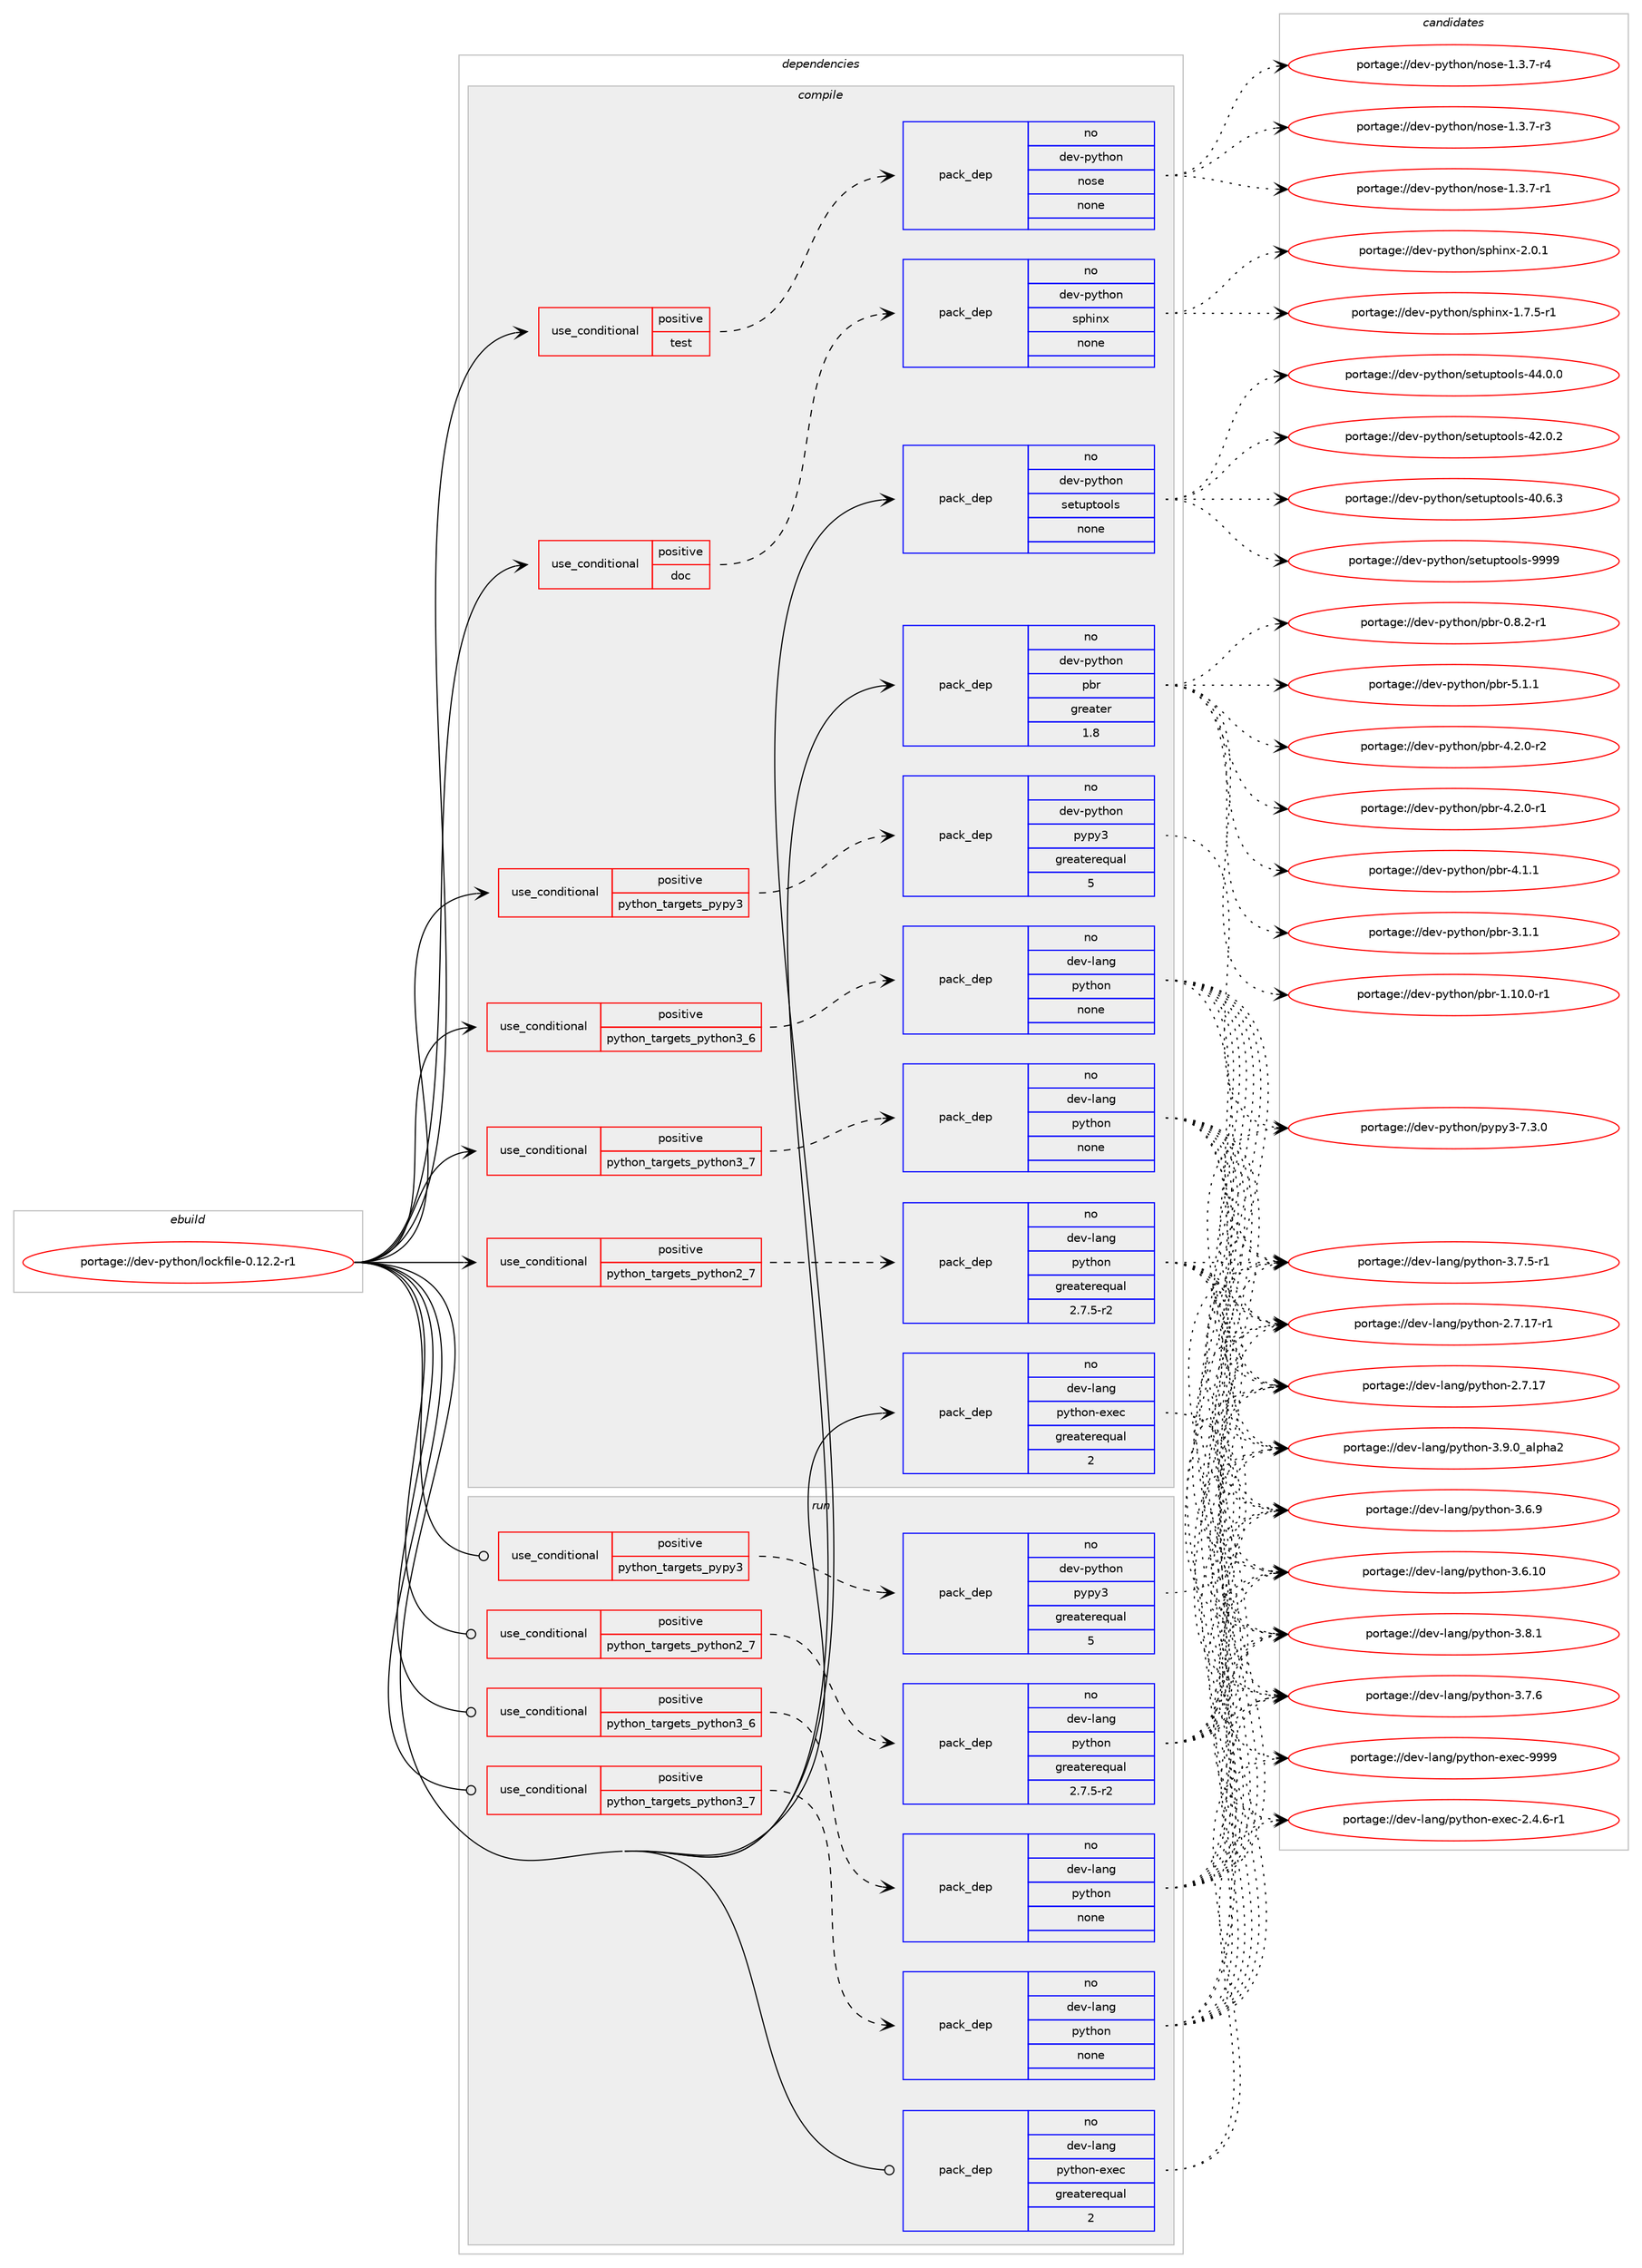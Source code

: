 digraph prolog {

# *************
# Graph options
# *************

newrank=true;
concentrate=true;
compound=true;
graph [rankdir=LR,fontname=Helvetica,fontsize=10,ranksep=1.5];#, ranksep=2.5, nodesep=0.2];
edge  [arrowhead=vee];
node  [fontname=Helvetica,fontsize=10];

# **********
# The ebuild
# **********

subgraph cluster_leftcol {
color=gray;
rank=same;
label=<<i>ebuild</i>>;
id [label="portage://dev-python/lockfile-0.12.2-r1", color=red, width=4, href="../dev-python/lockfile-0.12.2-r1.svg"];
}

# ****************
# The dependencies
# ****************

subgraph cluster_midcol {
color=gray;
label=<<i>dependencies</i>>;
subgraph cluster_compile {
fillcolor="#eeeeee";
style=filled;
label=<<i>compile</i>>;
subgraph cond113340 {
dependency451831 [label=<<TABLE BORDER="0" CELLBORDER="1" CELLSPACING="0" CELLPADDING="4"><TR><TD ROWSPAN="3" CELLPADDING="10">use_conditional</TD></TR><TR><TD>positive</TD></TR><TR><TD>doc</TD></TR></TABLE>>, shape=none, color=red];
subgraph pack333511 {
dependency451832 [label=<<TABLE BORDER="0" CELLBORDER="1" CELLSPACING="0" CELLPADDING="4" WIDTH="220"><TR><TD ROWSPAN="6" CELLPADDING="30">pack_dep</TD></TR><TR><TD WIDTH="110">no</TD></TR><TR><TD>dev-python</TD></TR><TR><TD>sphinx</TD></TR><TR><TD>none</TD></TR><TR><TD></TD></TR></TABLE>>, shape=none, color=blue];
}
dependency451831:e -> dependency451832:w [weight=20,style="dashed",arrowhead="vee"];
}
id:e -> dependency451831:w [weight=20,style="solid",arrowhead="vee"];
subgraph cond113341 {
dependency451833 [label=<<TABLE BORDER="0" CELLBORDER="1" CELLSPACING="0" CELLPADDING="4"><TR><TD ROWSPAN="3" CELLPADDING="10">use_conditional</TD></TR><TR><TD>positive</TD></TR><TR><TD>python_targets_pypy3</TD></TR></TABLE>>, shape=none, color=red];
subgraph pack333512 {
dependency451834 [label=<<TABLE BORDER="0" CELLBORDER="1" CELLSPACING="0" CELLPADDING="4" WIDTH="220"><TR><TD ROWSPAN="6" CELLPADDING="30">pack_dep</TD></TR><TR><TD WIDTH="110">no</TD></TR><TR><TD>dev-python</TD></TR><TR><TD>pypy3</TD></TR><TR><TD>greaterequal</TD></TR><TR><TD>5</TD></TR></TABLE>>, shape=none, color=blue];
}
dependency451833:e -> dependency451834:w [weight=20,style="dashed",arrowhead="vee"];
}
id:e -> dependency451833:w [weight=20,style="solid",arrowhead="vee"];
subgraph cond113342 {
dependency451835 [label=<<TABLE BORDER="0" CELLBORDER="1" CELLSPACING="0" CELLPADDING="4"><TR><TD ROWSPAN="3" CELLPADDING="10">use_conditional</TD></TR><TR><TD>positive</TD></TR><TR><TD>python_targets_python2_7</TD></TR></TABLE>>, shape=none, color=red];
subgraph pack333513 {
dependency451836 [label=<<TABLE BORDER="0" CELLBORDER="1" CELLSPACING="0" CELLPADDING="4" WIDTH="220"><TR><TD ROWSPAN="6" CELLPADDING="30">pack_dep</TD></TR><TR><TD WIDTH="110">no</TD></TR><TR><TD>dev-lang</TD></TR><TR><TD>python</TD></TR><TR><TD>greaterequal</TD></TR><TR><TD>2.7.5-r2</TD></TR></TABLE>>, shape=none, color=blue];
}
dependency451835:e -> dependency451836:w [weight=20,style="dashed",arrowhead="vee"];
}
id:e -> dependency451835:w [weight=20,style="solid",arrowhead="vee"];
subgraph cond113343 {
dependency451837 [label=<<TABLE BORDER="0" CELLBORDER="1" CELLSPACING="0" CELLPADDING="4"><TR><TD ROWSPAN="3" CELLPADDING="10">use_conditional</TD></TR><TR><TD>positive</TD></TR><TR><TD>python_targets_python3_6</TD></TR></TABLE>>, shape=none, color=red];
subgraph pack333514 {
dependency451838 [label=<<TABLE BORDER="0" CELLBORDER="1" CELLSPACING="0" CELLPADDING="4" WIDTH="220"><TR><TD ROWSPAN="6" CELLPADDING="30">pack_dep</TD></TR><TR><TD WIDTH="110">no</TD></TR><TR><TD>dev-lang</TD></TR><TR><TD>python</TD></TR><TR><TD>none</TD></TR><TR><TD></TD></TR></TABLE>>, shape=none, color=blue];
}
dependency451837:e -> dependency451838:w [weight=20,style="dashed",arrowhead="vee"];
}
id:e -> dependency451837:w [weight=20,style="solid",arrowhead="vee"];
subgraph cond113344 {
dependency451839 [label=<<TABLE BORDER="0" CELLBORDER="1" CELLSPACING="0" CELLPADDING="4"><TR><TD ROWSPAN="3" CELLPADDING="10">use_conditional</TD></TR><TR><TD>positive</TD></TR><TR><TD>python_targets_python3_7</TD></TR></TABLE>>, shape=none, color=red];
subgraph pack333515 {
dependency451840 [label=<<TABLE BORDER="0" CELLBORDER="1" CELLSPACING="0" CELLPADDING="4" WIDTH="220"><TR><TD ROWSPAN="6" CELLPADDING="30">pack_dep</TD></TR><TR><TD WIDTH="110">no</TD></TR><TR><TD>dev-lang</TD></TR><TR><TD>python</TD></TR><TR><TD>none</TD></TR><TR><TD></TD></TR></TABLE>>, shape=none, color=blue];
}
dependency451839:e -> dependency451840:w [weight=20,style="dashed",arrowhead="vee"];
}
id:e -> dependency451839:w [weight=20,style="solid",arrowhead="vee"];
subgraph cond113345 {
dependency451841 [label=<<TABLE BORDER="0" CELLBORDER="1" CELLSPACING="0" CELLPADDING="4"><TR><TD ROWSPAN="3" CELLPADDING="10">use_conditional</TD></TR><TR><TD>positive</TD></TR><TR><TD>test</TD></TR></TABLE>>, shape=none, color=red];
subgraph pack333516 {
dependency451842 [label=<<TABLE BORDER="0" CELLBORDER="1" CELLSPACING="0" CELLPADDING="4" WIDTH="220"><TR><TD ROWSPAN="6" CELLPADDING="30">pack_dep</TD></TR><TR><TD WIDTH="110">no</TD></TR><TR><TD>dev-python</TD></TR><TR><TD>nose</TD></TR><TR><TD>none</TD></TR><TR><TD></TD></TR></TABLE>>, shape=none, color=blue];
}
dependency451841:e -> dependency451842:w [weight=20,style="dashed",arrowhead="vee"];
}
id:e -> dependency451841:w [weight=20,style="solid",arrowhead="vee"];
subgraph pack333517 {
dependency451843 [label=<<TABLE BORDER="0" CELLBORDER="1" CELLSPACING="0" CELLPADDING="4" WIDTH="220"><TR><TD ROWSPAN="6" CELLPADDING="30">pack_dep</TD></TR><TR><TD WIDTH="110">no</TD></TR><TR><TD>dev-lang</TD></TR><TR><TD>python-exec</TD></TR><TR><TD>greaterequal</TD></TR><TR><TD>2</TD></TR></TABLE>>, shape=none, color=blue];
}
id:e -> dependency451843:w [weight=20,style="solid",arrowhead="vee"];
subgraph pack333518 {
dependency451844 [label=<<TABLE BORDER="0" CELLBORDER="1" CELLSPACING="0" CELLPADDING="4" WIDTH="220"><TR><TD ROWSPAN="6" CELLPADDING="30">pack_dep</TD></TR><TR><TD WIDTH="110">no</TD></TR><TR><TD>dev-python</TD></TR><TR><TD>pbr</TD></TR><TR><TD>greater</TD></TR><TR><TD>1.8</TD></TR></TABLE>>, shape=none, color=blue];
}
id:e -> dependency451844:w [weight=20,style="solid",arrowhead="vee"];
subgraph pack333519 {
dependency451845 [label=<<TABLE BORDER="0" CELLBORDER="1" CELLSPACING="0" CELLPADDING="4" WIDTH="220"><TR><TD ROWSPAN="6" CELLPADDING="30">pack_dep</TD></TR><TR><TD WIDTH="110">no</TD></TR><TR><TD>dev-python</TD></TR><TR><TD>setuptools</TD></TR><TR><TD>none</TD></TR><TR><TD></TD></TR></TABLE>>, shape=none, color=blue];
}
id:e -> dependency451845:w [weight=20,style="solid",arrowhead="vee"];
}
subgraph cluster_compileandrun {
fillcolor="#eeeeee";
style=filled;
label=<<i>compile and run</i>>;
}
subgraph cluster_run {
fillcolor="#eeeeee";
style=filled;
label=<<i>run</i>>;
subgraph cond113346 {
dependency451846 [label=<<TABLE BORDER="0" CELLBORDER="1" CELLSPACING="0" CELLPADDING="4"><TR><TD ROWSPAN="3" CELLPADDING="10">use_conditional</TD></TR><TR><TD>positive</TD></TR><TR><TD>python_targets_pypy3</TD></TR></TABLE>>, shape=none, color=red];
subgraph pack333520 {
dependency451847 [label=<<TABLE BORDER="0" CELLBORDER="1" CELLSPACING="0" CELLPADDING="4" WIDTH="220"><TR><TD ROWSPAN="6" CELLPADDING="30">pack_dep</TD></TR><TR><TD WIDTH="110">no</TD></TR><TR><TD>dev-python</TD></TR><TR><TD>pypy3</TD></TR><TR><TD>greaterequal</TD></TR><TR><TD>5</TD></TR></TABLE>>, shape=none, color=blue];
}
dependency451846:e -> dependency451847:w [weight=20,style="dashed",arrowhead="vee"];
}
id:e -> dependency451846:w [weight=20,style="solid",arrowhead="odot"];
subgraph cond113347 {
dependency451848 [label=<<TABLE BORDER="0" CELLBORDER="1" CELLSPACING="0" CELLPADDING="4"><TR><TD ROWSPAN="3" CELLPADDING="10">use_conditional</TD></TR><TR><TD>positive</TD></TR><TR><TD>python_targets_python2_7</TD></TR></TABLE>>, shape=none, color=red];
subgraph pack333521 {
dependency451849 [label=<<TABLE BORDER="0" CELLBORDER="1" CELLSPACING="0" CELLPADDING="4" WIDTH="220"><TR><TD ROWSPAN="6" CELLPADDING="30">pack_dep</TD></TR><TR><TD WIDTH="110">no</TD></TR><TR><TD>dev-lang</TD></TR><TR><TD>python</TD></TR><TR><TD>greaterequal</TD></TR><TR><TD>2.7.5-r2</TD></TR></TABLE>>, shape=none, color=blue];
}
dependency451848:e -> dependency451849:w [weight=20,style="dashed",arrowhead="vee"];
}
id:e -> dependency451848:w [weight=20,style="solid",arrowhead="odot"];
subgraph cond113348 {
dependency451850 [label=<<TABLE BORDER="0" CELLBORDER="1" CELLSPACING="0" CELLPADDING="4"><TR><TD ROWSPAN="3" CELLPADDING="10">use_conditional</TD></TR><TR><TD>positive</TD></TR><TR><TD>python_targets_python3_6</TD></TR></TABLE>>, shape=none, color=red];
subgraph pack333522 {
dependency451851 [label=<<TABLE BORDER="0" CELLBORDER="1" CELLSPACING="0" CELLPADDING="4" WIDTH="220"><TR><TD ROWSPAN="6" CELLPADDING="30">pack_dep</TD></TR><TR><TD WIDTH="110">no</TD></TR><TR><TD>dev-lang</TD></TR><TR><TD>python</TD></TR><TR><TD>none</TD></TR><TR><TD></TD></TR></TABLE>>, shape=none, color=blue];
}
dependency451850:e -> dependency451851:w [weight=20,style="dashed",arrowhead="vee"];
}
id:e -> dependency451850:w [weight=20,style="solid",arrowhead="odot"];
subgraph cond113349 {
dependency451852 [label=<<TABLE BORDER="0" CELLBORDER="1" CELLSPACING="0" CELLPADDING="4"><TR><TD ROWSPAN="3" CELLPADDING="10">use_conditional</TD></TR><TR><TD>positive</TD></TR><TR><TD>python_targets_python3_7</TD></TR></TABLE>>, shape=none, color=red];
subgraph pack333523 {
dependency451853 [label=<<TABLE BORDER="0" CELLBORDER="1" CELLSPACING="0" CELLPADDING="4" WIDTH="220"><TR><TD ROWSPAN="6" CELLPADDING="30">pack_dep</TD></TR><TR><TD WIDTH="110">no</TD></TR><TR><TD>dev-lang</TD></TR><TR><TD>python</TD></TR><TR><TD>none</TD></TR><TR><TD></TD></TR></TABLE>>, shape=none, color=blue];
}
dependency451852:e -> dependency451853:w [weight=20,style="dashed",arrowhead="vee"];
}
id:e -> dependency451852:w [weight=20,style="solid",arrowhead="odot"];
subgraph pack333524 {
dependency451854 [label=<<TABLE BORDER="0" CELLBORDER="1" CELLSPACING="0" CELLPADDING="4" WIDTH="220"><TR><TD ROWSPAN="6" CELLPADDING="30">pack_dep</TD></TR><TR><TD WIDTH="110">no</TD></TR><TR><TD>dev-lang</TD></TR><TR><TD>python-exec</TD></TR><TR><TD>greaterequal</TD></TR><TR><TD>2</TD></TR></TABLE>>, shape=none, color=blue];
}
id:e -> dependency451854:w [weight=20,style="solid",arrowhead="odot"];
}
}

# **************
# The candidates
# **************

subgraph cluster_choices {
rank=same;
color=gray;
label=<<i>candidates</i>>;

subgraph choice333511 {
color=black;
nodesep=1;
choice1001011184511212111610411111047115112104105110120455046484649 [label="portage://dev-python/sphinx-2.0.1", color=red, width=4,href="../dev-python/sphinx-2.0.1.svg"];
choice10010111845112121116104111110471151121041051101204549465546534511449 [label="portage://dev-python/sphinx-1.7.5-r1", color=red, width=4,href="../dev-python/sphinx-1.7.5-r1.svg"];
dependency451832:e -> choice1001011184511212111610411111047115112104105110120455046484649:w [style=dotted,weight="100"];
dependency451832:e -> choice10010111845112121116104111110471151121041051101204549465546534511449:w [style=dotted,weight="100"];
}
subgraph choice333512 {
color=black;
nodesep=1;
choice100101118451121211161041111104711212111212151455546514648 [label="portage://dev-python/pypy3-7.3.0", color=red, width=4,href="../dev-python/pypy3-7.3.0.svg"];
dependency451834:e -> choice100101118451121211161041111104711212111212151455546514648:w [style=dotted,weight="100"];
}
subgraph choice333513 {
color=black;
nodesep=1;
choice10010111845108971101034711212111610411111045514657464895971081121049750 [label="portage://dev-lang/python-3.9.0_alpha2", color=red, width=4,href="../dev-lang/python-3.9.0_alpha2.svg"];
choice100101118451089711010347112121116104111110455146564649 [label="portage://dev-lang/python-3.8.1", color=red, width=4,href="../dev-lang/python-3.8.1.svg"];
choice100101118451089711010347112121116104111110455146554654 [label="portage://dev-lang/python-3.7.6", color=red, width=4,href="../dev-lang/python-3.7.6.svg"];
choice1001011184510897110103471121211161041111104551465546534511449 [label="portage://dev-lang/python-3.7.5-r1", color=red, width=4,href="../dev-lang/python-3.7.5-r1.svg"];
choice100101118451089711010347112121116104111110455146544657 [label="portage://dev-lang/python-3.6.9", color=red, width=4,href="../dev-lang/python-3.6.9.svg"];
choice10010111845108971101034711212111610411111045514654464948 [label="portage://dev-lang/python-3.6.10", color=red, width=4,href="../dev-lang/python-3.6.10.svg"];
choice100101118451089711010347112121116104111110455046554649554511449 [label="portage://dev-lang/python-2.7.17-r1", color=red, width=4,href="../dev-lang/python-2.7.17-r1.svg"];
choice10010111845108971101034711212111610411111045504655464955 [label="portage://dev-lang/python-2.7.17", color=red, width=4,href="../dev-lang/python-2.7.17.svg"];
dependency451836:e -> choice10010111845108971101034711212111610411111045514657464895971081121049750:w [style=dotted,weight="100"];
dependency451836:e -> choice100101118451089711010347112121116104111110455146564649:w [style=dotted,weight="100"];
dependency451836:e -> choice100101118451089711010347112121116104111110455146554654:w [style=dotted,weight="100"];
dependency451836:e -> choice1001011184510897110103471121211161041111104551465546534511449:w [style=dotted,weight="100"];
dependency451836:e -> choice100101118451089711010347112121116104111110455146544657:w [style=dotted,weight="100"];
dependency451836:e -> choice10010111845108971101034711212111610411111045514654464948:w [style=dotted,weight="100"];
dependency451836:e -> choice100101118451089711010347112121116104111110455046554649554511449:w [style=dotted,weight="100"];
dependency451836:e -> choice10010111845108971101034711212111610411111045504655464955:w [style=dotted,weight="100"];
}
subgraph choice333514 {
color=black;
nodesep=1;
choice10010111845108971101034711212111610411111045514657464895971081121049750 [label="portage://dev-lang/python-3.9.0_alpha2", color=red, width=4,href="../dev-lang/python-3.9.0_alpha2.svg"];
choice100101118451089711010347112121116104111110455146564649 [label="portage://dev-lang/python-3.8.1", color=red, width=4,href="../dev-lang/python-3.8.1.svg"];
choice100101118451089711010347112121116104111110455146554654 [label="portage://dev-lang/python-3.7.6", color=red, width=4,href="../dev-lang/python-3.7.6.svg"];
choice1001011184510897110103471121211161041111104551465546534511449 [label="portage://dev-lang/python-3.7.5-r1", color=red, width=4,href="../dev-lang/python-3.7.5-r1.svg"];
choice100101118451089711010347112121116104111110455146544657 [label="portage://dev-lang/python-3.6.9", color=red, width=4,href="../dev-lang/python-3.6.9.svg"];
choice10010111845108971101034711212111610411111045514654464948 [label="portage://dev-lang/python-3.6.10", color=red, width=4,href="../dev-lang/python-3.6.10.svg"];
choice100101118451089711010347112121116104111110455046554649554511449 [label="portage://dev-lang/python-2.7.17-r1", color=red, width=4,href="../dev-lang/python-2.7.17-r1.svg"];
choice10010111845108971101034711212111610411111045504655464955 [label="portage://dev-lang/python-2.7.17", color=red, width=4,href="../dev-lang/python-2.7.17.svg"];
dependency451838:e -> choice10010111845108971101034711212111610411111045514657464895971081121049750:w [style=dotted,weight="100"];
dependency451838:e -> choice100101118451089711010347112121116104111110455146564649:w [style=dotted,weight="100"];
dependency451838:e -> choice100101118451089711010347112121116104111110455146554654:w [style=dotted,weight="100"];
dependency451838:e -> choice1001011184510897110103471121211161041111104551465546534511449:w [style=dotted,weight="100"];
dependency451838:e -> choice100101118451089711010347112121116104111110455146544657:w [style=dotted,weight="100"];
dependency451838:e -> choice10010111845108971101034711212111610411111045514654464948:w [style=dotted,weight="100"];
dependency451838:e -> choice100101118451089711010347112121116104111110455046554649554511449:w [style=dotted,weight="100"];
dependency451838:e -> choice10010111845108971101034711212111610411111045504655464955:w [style=dotted,weight="100"];
}
subgraph choice333515 {
color=black;
nodesep=1;
choice10010111845108971101034711212111610411111045514657464895971081121049750 [label="portage://dev-lang/python-3.9.0_alpha2", color=red, width=4,href="../dev-lang/python-3.9.0_alpha2.svg"];
choice100101118451089711010347112121116104111110455146564649 [label="portage://dev-lang/python-3.8.1", color=red, width=4,href="../dev-lang/python-3.8.1.svg"];
choice100101118451089711010347112121116104111110455146554654 [label="portage://dev-lang/python-3.7.6", color=red, width=4,href="../dev-lang/python-3.7.6.svg"];
choice1001011184510897110103471121211161041111104551465546534511449 [label="portage://dev-lang/python-3.7.5-r1", color=red, width=4,href="../dev-lang/python-3.7.5-r1.svg"];
choice100101118451089711010347112121116104111110455146544657 [label="portage://dev-lang/python-3.6.9", color=red, width=4,href="../dev-lang/python-3.6.9.svg"];
choice10010111845108971101034711212111610411111045514654464948 [label="portage://dev-lang/python-3.6.10", color=red, width=4,href="../dev-lang/python-3.6.10.svg"];
choice100101118451089711010347112121116104111110455046554649554511449 [label="portage://dev-lang/python-2.7.17-r1", color=red, width=4,href="../dev-lang/python-2.7.17-r1.svg"];
choice10010111845108971101034711212111610411111045504655464955 [label="portage://dev-lang/python-2.7.17", color=red, width=4,href="../dev-lang/python-2.7.17.svg"];
dependency451840:e -> choice10010111845108971101034711212111610411111045514657464895971081121049750:w [style=dotted,weight="100"];
dependency451840:e -> choice100101118451089711010347112121116104111110455146564649:w [style=dotted,weight="100"];
dependency451840:e -> choice100101118451089711010347112121116104111110455146554654:w [style=dotted,weight="100"];
dependency451840:e -> choice1001011184510897110103471121211161041111104551465546534511449:w [style=dotted,weight="100"];
dependency451840:e -> choice100101118451089711010347112121116104111110455146544657:w [style=dotted,weight="100"];
dependency451840:e -> choice10010111845108971101034711212111610411111045514654464948:w [style=dotted,weight="100"];
dependency451840:e -> choice100101118451089711010347112121116104111110455046554649554511449:w [style=dotted,weight="100"];
dependency451840:e -> choice10010111845108971101034711212111610411111045504655464955:w [style=dotted,weight="100"];
}
subgraph choice333516 {
color=black;
nodesep=1;
choice10010111845112121116104111110471101111151014549465146554511452 [label="portage://dev-python/nose-1.3.7-r4", color=red, width=4,href="../dev-python/nose-1.3.7-r4.svg"];
choice10010111845112121116104111110471101111151014549465146554511451 [label="portage://dev-python/nose-1.3.7-r3", color=red, width=4,href="../dev-python/nose-1.3.7-r3.svg"];
choice10010111845112121116104111110471101111151014549465146554511449 [label="portage://dev-python/nose-1.3.7-r1", color=red, width=4,href="../dev-python/nose-1.3.7-r1.svg"];
dependency451842:e -> choice10010111845112121116104111110471101111151014549465146554511452:w [style=dotted,weight="100"];
dependency451842:e -> choice10010111845112121116104111110471101111151014549465146554511451:w [style=dotted,weight="100"];
dependency451842:e -> choice10010111845112121116104111110471101111151014549465146554511449:w [style=dotted,weight="100"];
}
subgraph choice333517 {
color=black;
nodesep=1;
choice10010111845108971101034711212111610411111045101120101994557575757 [label="portage://dev-lang/python-exec-9999", color=red, width=4,href="../dev-lang/python-exec-9999.svg"];
choice10010111845108971101034711212111610411111045101120101994550465246544511449 [label="portage://dev-lang/python-exec-2.4.6-r1", color=red, width=4,href="../dev-lang/python-exec-2.4.6-r1.svg"];
dependency451843:e -> choice10010111845108971101034711212111610411111045101120101994557575757:w [style=dotted,weight="100"];
dependency451843:e -> choice10010111845108971101034711212111610411111045101120101994550465246544511449:w [style=dotted,weight="100"];
}
subgraph choice333518 {
color=black;
nodesep=1;
choice100101118451121211161041111104711298114455346494649 [label="portage://dev-python/pbr-5.1.1", color=red, width=4,href="../dev-python/pbr-5.1.1.svg"];
choice1001011184511212111610411111047112981144552465046484511450 [label="portage://dev-python/pbr-4.2.0-r2", color=red, width=4,href="../dev-python/pbr-4.2.0-r2.svg"];
choice1001011184511212111610411111047112981144552465046484511449 [label="portage://dev-python/pbr-4.2.0-r1", color=red, width=4,href="../dev-python/pbr-4.2.0-r1.svg"];
choice100101118451121211161041111104711298114455246494649 [label="portage://dev-python/pbr-4.1.1", color=red, width=4,href="../dev-python/pbr-4.1.1.svg"];
choice100101118451121211161041111104711298114455146494649 [label="portage://dev-python/pbr-3.1.1", color=red, width=4,href="../dev-python/pbr-3.1.1.svg"];
choice100101118451121211161041111104711298114454946494846484511449 [label="portage://dev-python/pbr-1.10.0-r1", color=red, width=4,href="../dev-python/pbr-1.10.0-r1.svg"];
choice1001011184511212111610411111047112981144548465646504511449 [label="portage://dev-python/pbr-0.8.2-r1", color=red, width=4,href="../dev-python/pbr-0.8.2-r1.svg"];
dependency451844:e -> choice100101118451121211161041111104711298114455346494649:w [style=dotted,weight="100"];
dependency451844:e -> choice1001011184511212111610411111047112981144552465046484511450:w [style=dotted,weight="100"];
dependency451844:e -> choice1001011184511212111610411111047112981144552465046484511449:w [style=dotted,weight="100"];
dependency451844:e -> choice100101118451121211161041111104711298114455246494649:w [style=dotted,weight="100"];
dependency451844:e -> choice100101118451121211161041111104711298114455146494649:w [style=dotted,weight="100"];
dependency451844:e -> choice100101118451121211161041111104711298114454946494846484511449:w [style=dotted,weight="100"];
dependency451844:e -> choice1001011184511212111610411111047112981144548465646504511449:w [style=dotted,weight="100"];
}
subgraph choice333519 {
color=black;
nodesep=1;
choice10010111845112121116104111110471151011161171121161111111081154557575757 [label="portage://dev-python/setuptools-9999", color=red, width=4,href="../dev-python/setuptools-9999.svg"];
choice100101118451121211161041111104711510111611711211611111110811545525246484648 [label="portage://dev-python/setuptools-44.0.0", color=red, width=4,href="../dev-python/setuptools-44.0.0.svg"];
choice100101118451121211161041111104711510111611711211611111110811545525046484650 [label="portage://dev-python/setuptools-42.0.2", color=red, width=4,href="../dev-python/setuptools-42.0.2.svg"];
choice100101118451121211161041111104711510111611711211611111110811545524846544651 [label="portage://dev-python/setuptools-40.6.3", color=red, width=4,href="../dev-python/setuptools-40.6.3.svg"];
dependency451845:e -> choice10010111845112121116104111110471151011161171121161111111081154557575757:w [style=dotted,weight="100"];
dependency451845:e -> choice100101118451121211161041111104711510111611711211611111110811545525246484648:w [style=dotted,weight="100"];
dependency451845:e -> choice100101118451121211161041111104711510111611711211611111110811545525046484650:w [style=dotted,weight="100"];
dependency451845:e -> choice100101118451121211161041111104711510111611711211611111110811545524846544651:w [style=dotted,weight="100"];
}
subgraph choice333520 {
color=black;
nodesep=1;
choice100101118451121211161041111104711212111212151455546514648 [label="portage://dev-python/pypy3-7.3.0", color=red, width=4,href="../dev-python/pypy3-7.3.0.svg"];
dependency451847:e -> choice100101118451121211161041111104711212111212151455546514648:w [style=dotted,weight="100"];
}
subgraph choice333521 {
color=black;
nodesep=1;
choice10010111845108971101034711212111610411111045514657464895971081121049750 [label="portage://dev-lang/python-3.9.0_alpha2", color=red, width=4,href="../dev-lang/python-3.9.0_alpha2.svg"];
choice100101118451089711010347112121116104111110455146564649 [label="portage://dev-lang/python-3.8.1", color=red, width=4,href="../dev-lang/python-3.8.1.svg"];
choice100101118451089711010347112121116104111110455146554654 [label="portage://dev-lang/python-3.7.6", color=red, width=4,href="../dev-lang/python-3.7.6.svg"];
choice1001011184510897110103471121211161041111104551465546534511449 [label="portage://dev-lang/python-3.7.5-r1", color=red, width=4,href="../dev-lang/python-3.7.5-r1.svg"];
choice100101118451089711010347112121116104111110455146544657 [label="portage://dev-lang/python-3.6.9", color=red, width=4,href="../dev-lang/python-3.6.9.svg"];
choice10010111845108971101034711212111610411111045514654464948 [label="portage://dev-lang/python-3.6.10", color=red, width=4,href="../dev-lang/python-3.6.10.svg"];
choice100101118451089711010347112121116104111110455046554649554511449 [label="portage://dev-lang/python-2.7.17-r1", color=red, width=4,href="../dev-lang/python-2.7.17-r1.svg"];
choice10010111845108971101034711212111610411111045504655464955 [label="portage://dev-lang/python-2.7.17", color=red, width=4,href="../dev-lang/python-2.7.17.svg"];
dependency451849:e -> choice10010111845108971101034711212111610411111045514657464895971081121049750:w [style=dotted,weight="100"];
dependency451849:e -> choice100101118451089711010347112121116104111110455146564649:w [style=dotted,weight="100"];
dependency451849:e -> choice100101118451089711010347112121116104111110455146554654:w [style=dotted,weight="100"];
dependency451849:e -> choice1001011184510897110103471121211161041111104551465546534511449:w [style=dotted,weight="100"];
dependency451849:e -> choice100101118451089711010347112121116104111110455146544657:w [style=dotted,weight="100"];
dependency451849:e -> choice10010111845108971101034711212111610411111045514654464948:w [style=dotted,weight="100"];
dependency451849:e -> choice100101118451089711010347112121116104111110455046554649554511449:w [style=dotted,weight="100"];
dependency451849:e -> choice10010111845108971101034711212111610411111045504655464955:w [style=dotted,weight="100"];
}
subgraph choice333522 {
color=black;
nodesep=1;
choice10010111845108971101034711212111610411111045514657464895971081121049750 [label="portage://dev-lang/python-3.9.0_alpha2", color=red, width=4,href="../dev-lang/python-3.9.0_alpha2.svg"];
choice100101118451089711010347112121116104111110455146564649 [label="portage://dev-lang/python-3.8.1", color=red, width=4,href="../dev-lang/python-3.8.1.svg"];
choice100101118451089711010347112121116104111110455146554654 [label="portage://dev-lang/python-3.7.6", color=red, width=4,href="../dev-lang/python-3.7.6.svg"];
choice1001011184510897110103471121211161041111104551465546534511449 [label="portage://dev-lang/python-3.7.5-r1", color=red, width=4,href="../dev-lang/python-3.7.5-r1.svg"];
choice100101118451089711010347112121116104111110455146544657 [label="portage://dev-lang/python-3.6.9", color=red, width=4,href="../dev-lang/python-3.6.9.svg"];
choice10010111845108971101034711212111610411111045514654464948 [label="portage://dev-lang/python-3.6.10", color=red, width=4,href="../dev-lang/python-3.6.10.svg"];
choice100101118451089711010347112121116104111110455046554649554511449 [label="portage://dev-lang/python-2.7.17-r1", color=red, width=4,href="../dev-lang/python-2.7.17-r1.svg"];
choice10010111845108971101034711212111610411111045504655464955 [label="portage://dev-lang/python-2.7.17", color=red, width=4,href="../dev-lang/python-2.7.17.svg"];
dependency451851:e -> choice10010111845108971101034711212111610411111045514657464895971081121049750:w [style=dotted,weight="100"];
dependency451851:e -> choice100101118451089711010347112121116104111110455146564649:w [style=dotted,weight="100"];
dependency451851:e -> choice100101118451089711010347112121116104111110455146554654:w [style=dotted,weight="100"];
dependency451851:e -> choice1001011184510897110103471121211161041111104551465546534511449:w [style=dotted,weight="100"];
dependency451851:e -> choice100101118451089711010347112121116104111110455146544657:w [style=dotted,weight="100"];
dependency451851:e -> choice10010111845108971101034711212111610411111045514654464948:w [style=dotted,weight="100"];
dependency451851:e -> choice100101118451089711010347112121116104111110455046554649554511449:w [style=dotted,weight="100"];
dependency451851:e -> choice10010111845108971101034711212111610411111045504655464955:w [style=dotted,weight="100"];
}
subgraph choice333523 {
color=black;
nodesep=1;
choice10010111845108971101034711212111610411111045514657464895971081121049750 [label="portage://dev-lang/python-3.9.0_alpha2", color=red, width=4,href="../dev-lang/python-3.9.0_alpha2.svg"];
choice100101118451089711010347112121116104111110455146564649 [label="portage://dev-lang/python-3.8.1", color=red, width=4,href="../dev-lang/python-3.8.1.svg"];
choice100101118451089711010347112121116104111110455146554654 [label="portage://dev-lang/python-3.7.6", color=red, width=4,href="../dev-lang/python-3.7.6.svg"];
choice1001011184510897110103471121211161041111104551465546534511449 [label="portage://dev-lang/python-3.7.5-r1", color=red, width=4,href="../dev-lang/python-3.7.5-r1.svg"];
choice100101118451089711010347112121116104111110455146544657 [label="portage://dev-lang/python-3.6.9", color=red, width=4,href="../dev-lang/python-3.6.9.svg"];
choice10010111845108971101034711212111610411111045514654464948 [label="portage://dev-lang/python-3.6.10", color=red, width=4,href="../dev-lang/python-3.6.10.svg"];
choice100101118451089711010347112121116104111110455046554649554511449 [label="portage://dev-lang/python-2.7.17-r1", color=red, width=4,href="../dev-lang/python-2.7.17-r1.svg"];
choice10010111845108971101034711212111610411111045504655464955 [label="portage://dev-lang/python-2.7.17", color=red, width=4,href="../dev-lang/python-2.7.17.svg"];
dependency451853:e -> choice10010111845108971101034711212111610411111045514657464895971081121049750:w [style=dotted,weight="100"];
dependency451853:e -> choice100101118451089711010347112121116104111110455146564649:w [style=dotted,weight="100"];
dependency451853:e -> choice100101118451089711010347112121116104111110455146554654:w [style=dotted,weight="100"];
dependency451853:e -> choice1001011184510897110103471121211161041111104551465546534511449:w [style=dotted,weight="100"];
dependency451853:e -> choice100101118451089711010347112121116104111110455146544657:w [style=dotted,weight="100"];
dependency451853:e -> choice10010111845108971101034711212111610411111045514654464948:w [style=dotted,weight="100"];
dependency451853:e -> choice100101118451089711010347112121116104111110455046554649554511449:w [style=dotted,weight="100"];
dependency451853:e -> choice10010111845108971101034711212111610411111045504655464955:w [style=dotted,weight="100"];
}
subgraph choice333524 {
color=black;
nodesep=1;
choice10010111845108971101034711212111610411111045101120101994557575757 [label="portage://dev-lang/python-exec-9999", color=red, width=4,href="../dev-lang/python-exec-9999.svg"];
choice10010111845108971101034711212111610411111045101120101994550465246544511449 [label="portage://dev-lang/python-exec-2.4.6-r1", color=red, width=4,href="../dev-lang/python-exec-2.4.6-r1.svg"];
dependency451854:e -> choice10010111845108971101034711212111610411111045101120101994557575757:w [style=dotted,weight="100"];
dependency451854:e -> choice10010111845108971101034711212111610411111045101120101994550465246544511449:w [style=dotted,weight="100"];
}
}

}
